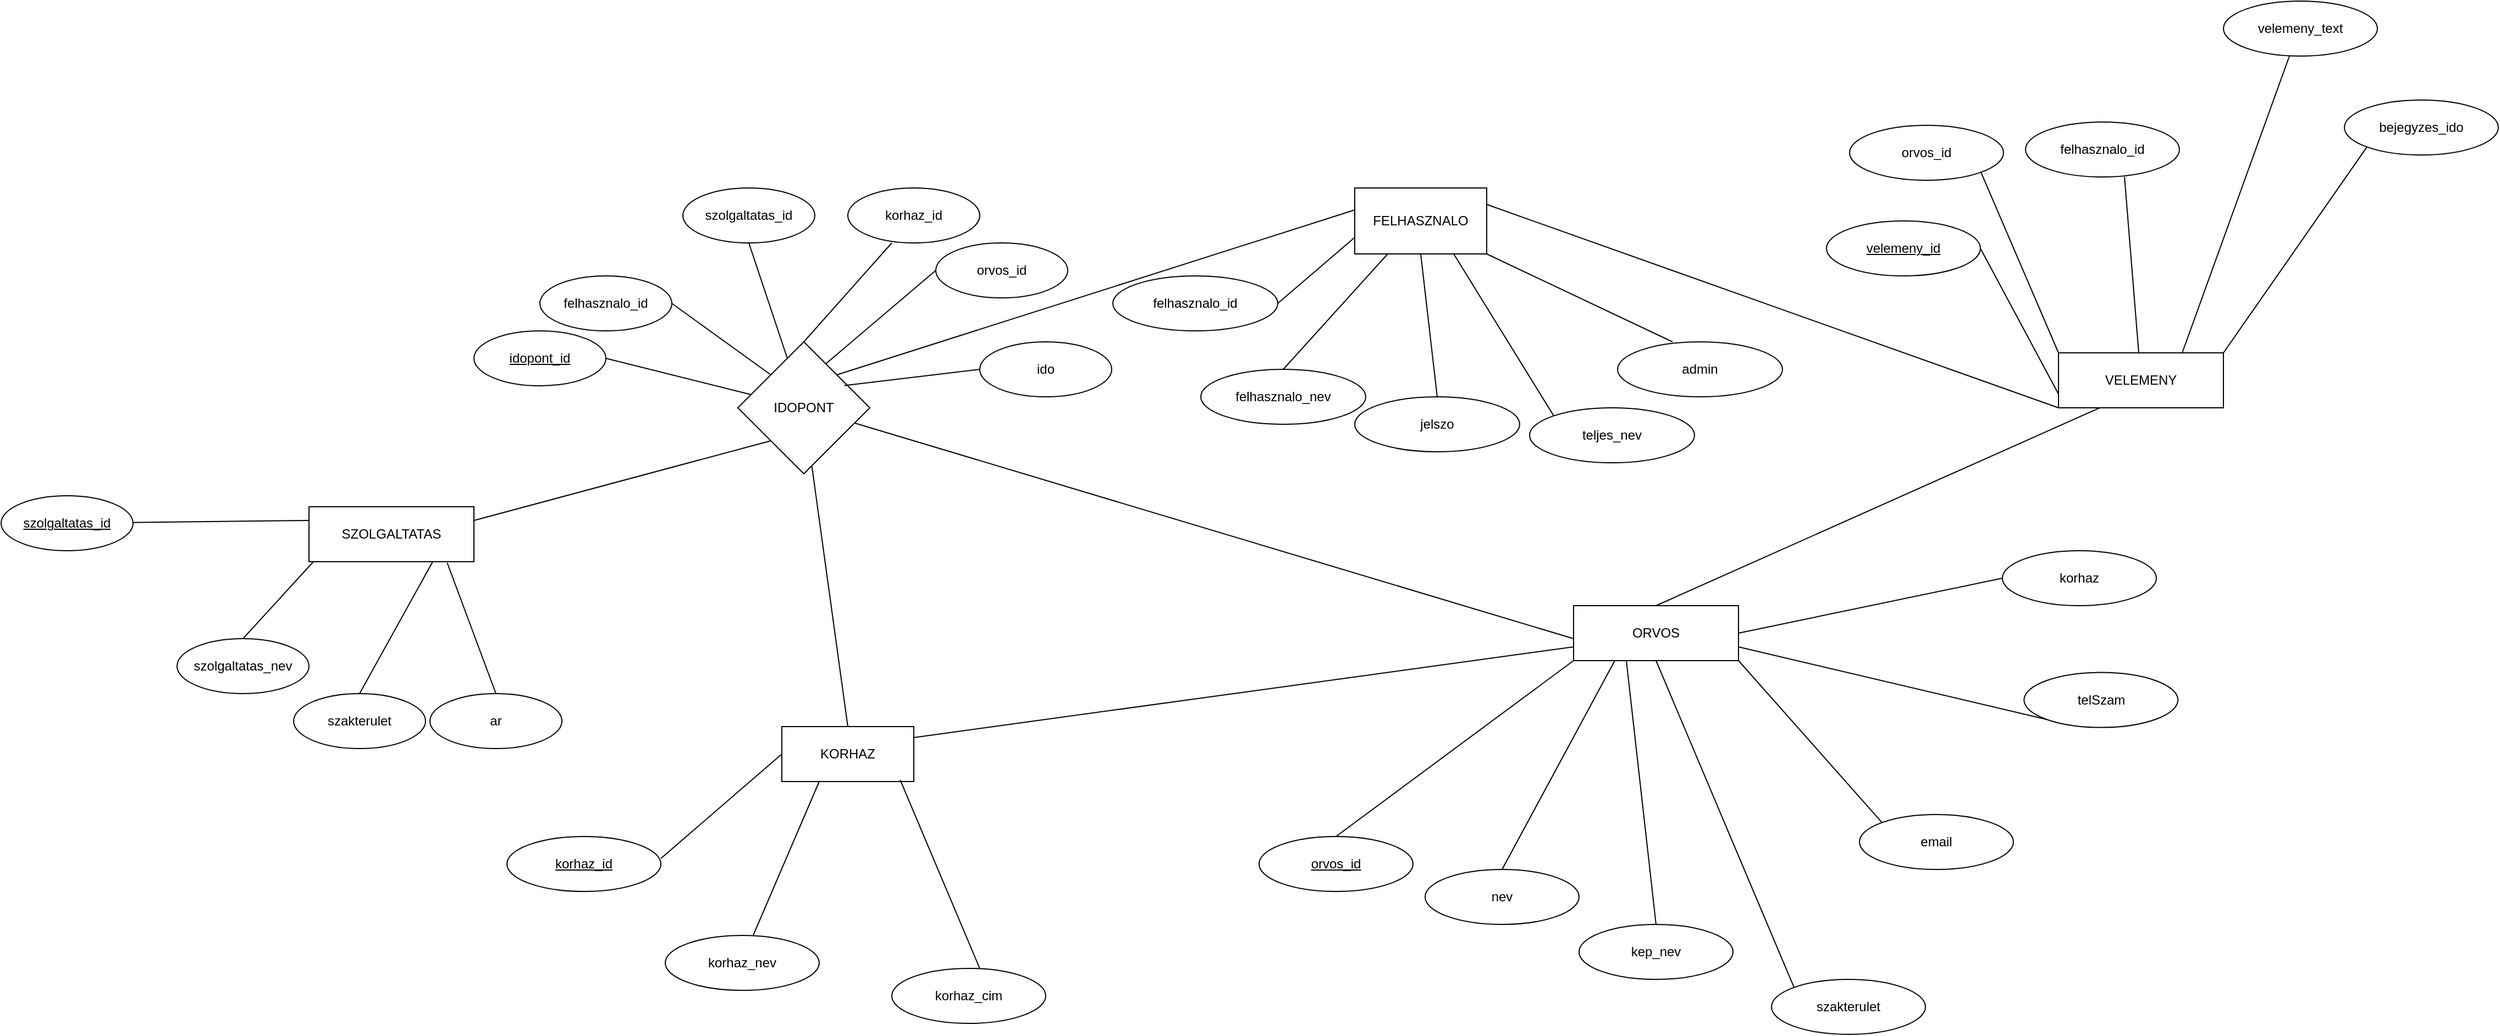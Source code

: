 <mxfile version="26.0.6">
  <diagram name="1 oldal" id="homTbI2E1GBPK-J_4SYi">
    <mxGraphModel dx="2150" dy="813" grid="1" gridSize="10" guides="1" tooltips="1" connect="1" arrows="1" fold="1" page="1" pageScale="1" pageWidth="827" pageHeight="1169" math="0" shadow="0">
      <root>
        <mxCell id="0" />
        <mxCell id="1" parent="0" />
        <mxCell id="W9U9pzRwrjz12LP2EGkp-2" value="KORHAZ" style="rounded=0;whiteSpace=wrap;html=1;" parent="1" vertex="1">
          <mxGeometry x="-20" y="1050" width="120" height="50" as="geometry" />
        </mxCell>
        <mxCell id="W9U9pzRwrjz12LP2EGkp-3" value="ORVOS" style="rounded=0;whiteSpace=wrap;html=1;" parent="1" vertex="1">
          <mxGeometry x="700" y="940" width="150" height="50" as="geometry" />
        </mxCell>
        <mxCell id="W9U9pzRwrjz12LP2EGkp-4" value="SZOLGALTATAS" style="rounded=0;whiteSpace=wrap;html=1;" parent="1" vertex="1">
          <mxGeometry x="-450" y="850" width="150" height="50" as="geometry" />
        </mxCell>
        <mxCell id="W9U9pzRwrjz12LP2EGkp-5" value="IDOPONT" style="rhombus;whiteSpace=wrap;html=1;" parent="1" vertex="1">
          <mxGeometry x="-60" y="700" width="120" height="120" as="geometry" />
        </mxCell>
        <mxCell id="W9U9pzRwrjz12LP2EGkp-6" value="nev" style="ellipse;whiteSpace=wrap;html=1;" parent="1" vertex="1">
          <mxGeometry x="565" y="1180" width="140" height="50" as="geometry" />
        </mxCell>
        <mxCell id="W9U9pzRwrjz12LP2EGkp-7" value="" style="endArrow=none;html=1;rounded=0;entryX=0.25;entryY=1;entryDx=0;entryDy=0;exitX=0.5;exitY=0;exitDx=0;exitDy=0;endFill=0;" parent="1" source="W9U9pzRwrjz12LP2EGkp-6" target="W9U9pzRwrjz12LP2EGkp-3" edge="1">
          <mxGeometry width="50" height="50" relative="1" as="geometry">
            <mxPoint x="755" y="1210" as="sourcePoint" />
            <mxPoint x="627.9" y="1095.75" as="targetPoint" />
          </mxGeometry>
        </mxCell>
        <mxCell id="W9U9pzRwrjz12LP2EGkp-8" value="kep_nev" style="ellipse;whiteSpace=wrap;html=1;" parent="1" vertex="1">
          <mxGeometry x="705" y="1230" width="140" height="50" as="geometry" />
        </mxCell>
        <mxCell id="W9U9pzRwrjz12LP2EGkp-9" value="" style="endArrow=none;html=1;rounded=0;endFill=0;entryX=0.5;entryY=0;entryDx=0;entryDy=0;" parent="1" target="W9U9pzRwrjz12LP2EGkp-8" edge="1">
          <mxGeometry width="50" height="50" relative="1" as="geometry">
            <mxPoint x="748" y="990" as="sourcePoint" />
            <mxPoint x="660" y="770" as="targetPoint" />
          </mxGeometry>
        </mxCell>
        <mxCell id="W9U9pzRwrjz12LP2EGkp-11" value="szakterulet" style="ellipse;whiteSpace=wrap;html=1;" parent="1" vertex="1">
          <mxGeometry x="880" y="1280" width="140" height="50" as="geometry" />
        </mxCell>
        <mxCell id="W9U9pzRwrjz12LP2EGkp-12" value="" style="endArrow=none;html=1;rounded=0;exitX=0;exitY=0;exitDx=0;exitDy=0;endFill=0;entryX=0.5;entryY=1;entryDx=0;entryDy=0;" parent="1" source="W9U9pzRwrjz12LP2EGkp-11" edge="1" target="W9U9pzRwrjz12LP2EGkp-3">
          <mxGeometry width="50" height="50" relative="1" as="geometry">
            <mxPoint x="755" y="860" as="sourcePoint" />
            <mxPoint x="750" y="940" as="targetPoint" />
          </mxGeometry>
        </mxCell>
        <mxCell id="W9U9pzRwrjz12LP2EGkp-13" value="email" style="ellipse;whiteSpace=wrap;html=1;" parent="1" vertex="1">
          <mxGeometry x="960" y="1130" width="140" height="50" as="geometry" />
        </mxCell>
        <mxCell id="W9U9pzRwrjz12LP2EGkp-14" value="" style="endArrow=none;html=1;rounded=0;entryX=1;entryY=1;entryDx=0;entryDy=0;exitX=0;exitY=0;exitDx=0;exitDy=0;endFill=0;" parent="1" source="W9U9pzRwrjz12LP2EGkp-13" target="W9U9pzRwrjz12LP2EGkp-3" edge="1">
          <mxGeometry width="50" height="50" relative="1" as="geometry">
            <mxPoint x="820" y="872.5" as="sourcePoint" />
            <mxPoint x="970" y="905" as="targetPoint" />
          </mxGeometry>
        </mxCell>
        <mxCell id="W9U9pzRwrjz12LP2EGkp-15" value="telSzam" style="ellipse;whiteSpace=wrap;html=1;" parent="1" vertex="1">
          <mxGeometry x="1109.65" y="1000.8" width="140" height="50" as="geometry" />
        </mxCell>
        <mxCell id="W9U9pzRwrjz12LP2EGkp-16" value="" style="endArrow=none;html=1;rounded=0;entryX=0;entryY=1;entryDx=0;entryDy=0;exitX=1;exitY=0.75;exitDx=0;exitDy=0;endFill=0;" parent="1" source="W9U9pzRwrjz12LP2EGkp-3" target="W9U9pzRwrjz12LP2EGkp-15" edge="1">
          <mxGeometry width="50" height="50" relative="1" as="geometry">
            <mxPoint x="930.0" y="1150" as="sourcePoint" />
            <mxPoint x="1019.65" y="1272.8" as="targetPoint" />
          </mxGeometry>
        </mxCell>
        <mxCell id="W9U9pzRwrjz12LP2EGkp-20" value="korhaz" style="ellipse;whiteSpace=wrap;html=1;" parent="1" vertex="1">
          <mxGeometry x="1090" y="890" width="140" height="50" as="geometry" />
        </mxCell>
        <mxCell id="W9U9pzRwrjz12LP2EGkp-21" value="" style="endArrow=none;html=1;rounded=0;entryX=0;entryY=0.5;entryDx=0;entryDy=0;endFill=0;exitX=1;exitY=0.5;exitDx=0;exitDy=0;" parent="1" source="W9U9pzRwrjz12LP2EGkp-3" target="W9U9pzRwrjz12LP2EGkp-20" edge="1">
          <mxGeometry width="50" height="50" relative="1" as="geometry">
            <mxPoint x="823" y="990" as="sourcePoint" />
            <mxPoint x="900" y="1120" as="targetPoint" />
          </mxGeometry>
        </mxCell>
        <mxCell id="W9U9pzRwrjz12LP2EGkp-22" value="&lt;u&gt;orvos_id&lt;/u&gt;" style="ellipse;whiteSpace=wrap;html=1;" parent="1" vertex="1">
          <mxGeometry x="414" y="1150" width="140" height="50" as="geometry" />
        </mxCell>
        <mxCell id="W9U9pzRwrjz12LP2EGkp-23" value="" style="endArrow=none;html=1;rounded=0;entryX=0.5;entryY=0;entryDx=0;entryDy=0;exitX=0;exitY=1;exitDx=0;exitDy=0;endFill=0;" parent="1" source="W9U9pzRwrjz12LP2EGkp-3" target="W9U9pzRwrjz12LP2EGkp-22" edge="1">
          <mxGeometry width="50" height="50" relative="1" as="geometry">
            <mxPoint x="840" y="1320" as="sourcePoint" />
            <mxPoint x="720" y="1287.5" as="targetPoint" />
          </mxGeometry>
        </mxCell>
        <mxCell id="W9U9pzRwrjz12LP2EGkp-24" value="VELEMENY" style="rounded=0;whiteSpace=wrap;html=1;" parent="1" vertex="1">
          <mxGeometry x="1141" y="710" width="150" height="50" as="geometry" />
        </mxCell>
        <mxCell id="W9U9pzRwrjz12LP2EGkp-25" value="&lt;u&gt;velemeny_id&lt;/u&gt;" style="ellipse;whiteSpace=wrap;html=1;" parent="1" vertex="1">
          <mxGeometry x="930" y="590" width="140" height="50" as="geometry" />
        </mxCell>
        <mxCell id="W9U9pzRwrjz12LP2EGkp-26" value="" style="endArrow=none;html=1;rounded=0;entryX=1;entryY=0.5;entryDx=0;entryDy=0;exitX=0;exitY=0.75;exitDx=0;exitDy=0;endFill=0;" parent="1" source="W9U9pzRwrjz12LP2EGkp-24" edge="1" target="W9U9pzRwrjz12LP2EGkp-25">
          <mxGeometry width="50" height="50" relative="1" as="geometry">
            <mxPoint x="1231" y="775" as="sourcePoint" />
            <mxPoint x="1091" y="790" as="targetPoint" />
          </mxGeometry>
        </mxCell>
        <mxCell id="W9U9pzRwrjz12LP2EGkp-27" value="orvos_id" style="ellipse;whiteSpace=wrap;html=1;" parent="1" vertex="1">
          <mxGeometry x="951" y="503" width="140" height="50" as="geometry" />
        </mxCell>
        <mxCell id="W9U9pzRwrjz12LP2EGkp-28" value="" style="endArrow=none;html=1;rounded=0;exitX=0;exitY=0;exitDx=0;exitDy=0;endFill=0;entryX=1;entryY=1;entryDx=0;entryDy=0;" parent="1" source="W9U9pzRwrjz12LP2EGkp-24" edge="1" target="W9U9pzRwrjz12LP2EGkp-27">
          <mxGeometry width="50" height="50" relative="1" as="geometry">
            <mxPoint x="1251" y="808" as="sourcePoint" />
            <mxPoint x="1061" y="550" as="targetPoint" />
          </mxGeometry>
        </mxCell>
        <mxCell id="W9U9pzRwrjz12LP2EGkp-29" value="velemeny_text" style="ellipse;whiteSpace=wrap;html=1;" parent="1" vertex="1">
          <mxGeometry x="1291" y="390" width="140" height="50" as="geometry" />
        </mxCell>
        <mxCell id="W9U9pzRwrjz12LP2EGkp-30" value="" style="endArrow=none;html=1;rounded=0;exitX=0.75;exitY=0;exitDx=0;exitDy=0;endFill=0;" parent="1" source="W9U9pzRwrjz12LP2EGkp-24" edge="1">
          <mxGeometry width="50" height="50" relative="1" as="geometry">
            <mxPoint x="1369" y="830" as="sourcePoint" />
            <mxPoint x="1351" y="440" as="targetPoint" />
          </mxGeometry>
        </mxCell>
        <mxCell id="W9U9pzRwrjz12LP2EGkp-33" value="&lt;u&gt;korhaz_id&lt;/u&gt;" style="ellipse;whiteSpace=wrap;html=1;" parent="1" vertex="1">
          <mxGeometry x="-270" y="1150" width="140" height="50" as="geometry" />
        </mxCell>
        <mxCell id="W9U9pzRwrjz12LP2EGkp-34" value="" style="endArrow=none;html=1;rounded=0;entryX=0.5;entryY=0;entryDx=0;entryDy=0;exitX=0;exitY=0.5;exitDx=0;exitDy=0;endFill=0;" parent="1" source="W9U9pzRwrjz12LP2EGkp-2" edge="1">
          <mxGeometry width="50" height="50" relative="1" as="geometry">
            <mxPoint x="-20" y="1203" as="sourcePoint" />
            <mxPoint x="-130" y="1170" as="targetPoint" />
          </mxGeometry>
        </mxCell>
        <mxCell id="W9U9pzRwrjz12LP2EGkp-35" value="korhaz_nev" style="ellipse;whiteSpace=wrap;html=1;" parent="1" vertex="1">
          <mxGeometry x="-126" y="1240" width="140" height="50" as="geometry" />
        </mxCell>
        <mxCell id="W9U9pzRwrjz12LP2EGkp-36" value="" style="endArrow=none;html=1;rounded=0;entryX=0.571;entryY=0;entryDx=0;entryDy=0;exitX=0;exitY=0.5;exitDx=0;exitDy=0;endFill=0;entryPerimeter=0;" parent="1" target="W9U9pzRwrjz12LP2EGkp-35" edge="1">
          <mxGeometry width="50" height="50" relative="1" as="geometry">
            <mxPoint x="14" y="1100" as="sourcePoint" />
            <mxPoint x="-96" y="1195" as="targetPoint" />
          </mxGeometry>
        </mxCell>
        <mxCell id="W9U9pzRwrjz12LP2EGkp-37" value="korhaz_cim" style="ellipse;whiteSpace=wrap;html=1;" parent="1" vertex="1">
          <mxGeometry x="80" y="1270" width="140" height="50" as="geometry" />
        </mxCell>
        <mxCell id="W9U9pzRwrjz12LP2EGkp-38" value="" style="endArrow=none;html=1;rounded=0;entryX=0.571;entryY=0;entryDx=0;entryDy=0;exitX=0.897;exitY=0.971;exitDx=0;exitDy=0;endFill=0;entryPerimeter=0;exitPerimeter=0;" parent="1" source="W9U9pzRwrjz12LP2EGkp-2" target="W9U9pzRwrjz12LP2EGkp-37" edge="1">
          <mxGeometry width="50" height="50" relative="1" as="geometry">
            <mxPoint x="172" y="1130" as="sourcePoint" />
            <mxPoint x="154" y="1265" as="targetPoint" />
          </mxGeometry>
        </mxCell>
        <mxCell id="W9U9pzRwrjz12LP2EGkp-39" value="&lt;u&gt;szolgaltatas_id&lt;/u&gt;" style="ellipse;whiteSpace=wrap;html=1;" parent="1" vertex="1">
          <mxGeometry x="-730" y="840" width="120" height="50" as="geometry" />
        </mxCell>
        <mxCell id="W9U9pzRwrjz12LP2EGkp-40" value="" style="endArrow=none;html=1;rounded=0;exitX=0;exitY=0.25;exitDx=0;exitDy=0;endFill=0;" parent="1" source="W9U9pzRwrjz12LP2EGkp-4" target="W9U9pzRwrjz12LP2EGkp-39" edge="1">
          <mxGeometry width="50" height="50" relative="1" as="geometry">
            <mxPoint x="-610" y="779" as="sourcePoint" />
            <mxPoint x="-592" y="910" as="targetPoint" />
          </mxGeometry>
        </mxCell>
        <mxCell id="W9U9pzRwrjz12LP2EGkp-41" value="szolgaltatas_nev" style="ellipse;whiteSpace=wrap;html=1;" parent="1" vertex="1">
          <mxGeometry x="-570" y="970" width="120" height="50" as="geometry" />
        </mxCell>
        <mxCell id="W9U9pzRwrjz12LP2EGkp-42" value="" style="endArrow=none;html=1;rounded=0;exitX=0;exitY=0.25;exitDx=0;exitDy=0;endFill=0;entryX=0.5;entryY=0;entryDx=0;entryDy=0;" parent="1" target="W9U9pzRwrjz12LP2EGkp-41" edge="1">
          <mxGeometry width="50" height="50" relative="1" as="geometry">
            <mxPoint x="-446" y="900" as="sourcePoint" />
            <mxPoint x="-574" y="954" as="targetPoint" />
          </mxGeometry>
        </mxCell>
        <mxCell id="W9U9pzRwrjz12LP2EGkp-43" value="ar" style="ellipse;whiteSpace=wrap;html=1;" parent="1" vertex="1">
          <mxGeometry x="-340" y="1020" width="120" height="50" as="geometry" />
        </mxCell>
        <mxCell id="W9U9pzRwrjz12LP2EGkp-44" value="" style="endArrow=none;html=1;rounded=0;endFill=0;entryX=0.5;entryY=0;entryDx=0;entryDy=0;exitX=0.838;exitY=1.02;exitDx=0;exitDy=0;exitPerimeter=0;" parent="1" source="W9U9pzRwrjz12LP2EGkp-4" target="W9U9pzRwrjz12LP2EGkp-43" edge="1">
          <mxGeometry width="50" height="50" relative="1" as="geometry">
            <mxPoint x="-330" y="910" as="sourcePoint" />
            <mxPoint x="-317" y="990" as="targetPoint" />
          </mxGeometry>
        </mxCell>
        <mxCell id="W9U9pzRwrjz12LP2EGkp-47" value="szakterulet" style="ellipse;whiteSpace=wrap;html=1;" parent="1" vertex="1">
          <mxGeometry x="-464" y="1020" width="120" height="50" as="geometry" />
        </mxCell>
        <mxCell id="W9U9pzRwrjz12LP2EGkp-48" value="" style="endArrow=none;html=1;rounded=0;exitX=0.75;exitY=1;exitDx=0;exitDy=0;endFill=0;entryX=0.5;entryY=0;entryDx=0;entryDy=0;" parent="1" source="W9U9pzRwrjz12LP2EGkp-4" target="W9U9pzRwrjz12LP2EGkp-47" edge="1">
          <mxGeometry width="50" height="50" relative="1" as="geometry">
            <mxPoint x="-340" y="950" as="sourcePoint" />
            <mxPoint x="-468" y="1004" as="targetPoint" />
          </mxGeometry>
        </mxCell>
        <mxCell id="W9U9pzRwrjz12LP2EGkp-49" value="felhasznalo_id" style="ellipse;whiteSpace=wrap;html=1;" parent="1" vertex="1">
          <mxGeometry x="-240" y="640" width="120" height="50" as="geometry" />
        </mxCell>
        <mxCell id="W9U9pzRwrjz12LP2EGkp-50" value="" style="endArrow=none;html=1;rounded=0;entryX=0.5;entryY=0;entryDx=0;entryDy=0;exitX=0;exitY=0;exitDx=0;exitDy=0;endFill=0;" parent="1" source="W9U9pzRwrjz12LP2EGkp-5" edge="1">
          <mxGeometry width="50" height="50" relative="1" as="geometry">
            <mxPoint x="-10" y="570" as="sourcePoint" />
            <mxPoint x="-120" y="665" as="targetPoint" />
          </mxGeometry>
        </mxCell>
        <mxCell id="W9U9pzRwrjz12LP2EGkp-51" value="szolgaltatas_id" style="ellipse;whiteSpace=wrap;html=1;" parent="1" vertex="1">
          <mxGeometry x="-110" y="560" width="120" height="50" as="geometry" />
        </mxCell>
        <mxCell id="W9U9pzRwrjz12LP2EGkp-52" value="" style="endArrow=none;html=1;rounded=0;entryX=0.5;entryY=1;entryDx=0;entryDy=0;endFill=0;" parent="1" source="W9U9pzRwrjz12LP2EGkp-5" target="W9U9pzRwrjz12LP2EGkp-51" edge="1">
          <mxGeometry width="50" height="50" relative="1" as="geometry">
            <mxPoint x="15" y="595.0" as="sourcePoint" />
            <mxPoint x="-90" y="610" as="targetPoint" />
          </mxGeometry>
        </mxCell>
        <mxCell id="W9U9pzRwrjz12LP2EGkp-53" value="korhaz_id" style="ellipse;whiteSpace=wrap;html=1;" parent="1" vertex="1">
          <mxGeometry x="40" y="560" width="120" height="50" as="geometry" />
        </mxCell>
        <mxCell id="W9U9pzRwrjz12LP2EGkp-54" value="" style="endArrow=none;html=1;rounded=0;entryX=0.5;entryY=0;entryDx=0;entryDy=0;exitX=0;exitY=1;exitDx=0;exitDy=0;endFill=0;" parent="1" target="W9U9pzRwrjz12LP2EGkp-5" edge="1">
          <mxGeometry width="50" height="50" relative="1" as="geometry">
            <mxPoint x="80" y="610.0" as="sourcePoint" />
            <mxPoint x="-40" y="670" as="targetPoint" />
          </mxGeometry>
        </mxCell>
        <mxCell id="W9U9pzRwrjz12LP2EGkp-55" value="orvos_id" style="ellipse;whiteSpace=wrap;html=1;" parent="1" vertex="1">
          <mxGeometry x="120" y="610" width="120" height="50" as="geometry" />
        </mxCell>
        <mxCell id="W9U9pzRwrjz12LP2EGkp-56" value="" style="endArrow=none;html=1;rounded=0;entryX=0.5;entryY=0;entryDx=0;entryDy=0;exitX=0;exitY=0.5;exitDx=0;exitDy=0;endFill=0;" parent="1" source="W9U9pzRwrjz12LP2EGkp-55" edge="1">
          <mxGeometry width="50" height="50" relative="1" as="geometry">
            <mxPoint x="110" y="785" as="sourcePoint" />
            <mxPoint x="20" y="720" as="targetPoint" />
          </mxGeometry>
        </mxCell>
        <mxCell id="W9U9pzRwrjz12LP2EGkp-57" value="ido" style="ellipse;whiteSpace=wrap;html=1;" parent="1" vertex="1">
          <mxGeometry x="160" y="700" width="120" height="50" as="geometry" />
        </mxCell>
        <mxCell id="W9U9pzRwrjz12LP2EGkp-58" value="" style="endArrow=none;html=1;rounded=0;entryX=0.807;entryY=0.331;entryDx=0;entryDy=0;exitX=0;exitY=0.5;exitDx=0;exitDy=0;endFill=0;entryPerimeter=0;" parent="1" source="W9U9pzRwrjz12LP2EGkp-57" target="W9U9pzRwrjz12LP2EGkp-5" edge="1">
          <mxGeometry width="50" height="50" relative="1" as="geometry">
            <mxPoint x="120" y="770" as="sourcePoint" />
            <mxPoint x="70" y="710" as="targetPoint" />
          </mxGeometry>
        </mxCell>
        <mxCell id="W9U9pzRwrjz12LP2EGkp-59" value="" style="endArrow=none;html=1;rounded=0;entryX=0;entryY=1;entryDx=0;entryDy=0;endFill=0;exitX=1;exitY=0.25;exitDx=0;exitDy=0;" parent="1" source="W9U9pzRwrjz12LP2EGkp-4" target="W9U9pzRwrjz12LP2EGkp-5" edge="1">
          <mxGeometry width="50" height="50" relative="1" as="geometry">
            <mxPoint x="-32.5" y="940" as="sourcePoint" />
            <mxPoint x="-32.5" y="785" as="targetPoint" />
          </mxGeometry>
        </mxCell>
        <mxCell id="W9U9pzRwrjz12LP2EGkp-60" value="" style="endArrow=none;html=1;rounded=0;endFill=0;exitX=0.5;exitY=0;exitDx=0;exitDy=0;" parent="1" source="W9U9pzRwrjz12LP2EGkp-2" target="W9U9pzRwrjz12LP2EGkp-5" edge="1">
          <mxGeometry width="50" height="50" relative="1" as="geometry">
            <mxPoint x="40" y="1040" as="sourcePoint" />
            <mxPoint x="500" y="937" as="targetPoint" />
          </mxGeometry>
        </mxCell>
        <mxCell id="W9U9pzRwrjz12LP2EGkp-61" value="" style="endArrow=none;html=1;rounded=0;exitX=0;exitY=0.25;exitDx=0;exitDy=0;endFill=0;" parent="1" target="W9U9pzRwrjz12LP2EGkp-5" edge="1">
          <mxGeometry width="50" height="50" relative="1" as="geometry">
            <mxPoint x="700" y="970" as="sourcePoint" />
            <mxPoint x="470" y="920" as="targetPoint" />
          </mxGeometry>
        </mxCell>
        <mxCell id="W9U9pzRwrjz12LP2EGkp-62" value="" style="endArrow=none;html=1;rounded=0;exitX=0.643;exitY=1;exitDx=0;exitDy=0;endFill=0;exitPerimeter=0;" parent="1" target="W9U9pzRwrjz12LP2EGkp-24" edge="1" source="GNEa4VLdTdympGEqwqRf-13">
          <mxGeometry width="50" height="50" relative="1" as="geometry">
            <mxPoint x="1249" y="600" as="sourcePoint" />
            <mxPoint x="1191" y="680" as="targetPoint" />
          </mxGeometry>
        </mxCell>
        <mxCell id="_yzicfzb6cOsaL2AJhfv-1" value="" style="endArrow=none;html=1;rounded=0;entryX=0;entryY=0.75;entryDx=0;entryDy=0;" parent="1" target="W9U9pzRwrjz12LP2EGkp-3" edge="1">
          <mxGeometry width="50" height="50" relative="1" as="geometry">
            <mxPoint x="100" y="1060" as="sourcePoint" />
            <mxPoint x="150" y="1010" as="targetPoint" />
          </mxGeometry>
        </mxCell>
        <mxCell id="_yzicfzb6cOsaL2AJhfv-2" value="bejegyzes_ido" style="ellipse;whiteSpace=wrap;html=1;" parent="1" vertex="1">
          <mxGeometry x="1401" y="480" width="140" height="50" as="geometry" />
        </mxCell>
        <mxCell id="_yzicfzb6cOsaL2AJhfv-3" value="" style="endArrow=none;html=1;rounded=0;entryX=0;entryY=1;entryDx=0;entryDy=0;exitX=1;exitY=0;exitDx=0;exitDy=0;endFill=0;" parent="1" target="_yzicfzb6cOsaL2AJhfv-2" edge="1" source="W9U9pzRwrjz12LP2EGkp-24">
          <mxGeometry width="50" height="50" relative="1" as="geometry">
            <mxPoint x="1302" y="730" as="sourcePoint" />
            <mxPoint x="1320" y="861" as="targetPoint" />
          </mxGeometry>
        </mxCell>
        <mxCell id="_yzicfzb6cOsaL2AJhfv-5" value="&lt;u&gt;idopont_id&lt;/u&gt;" style="ellipse;whiteSpace=wrap;html=1;" parent="1" vertex="1">
          <mxGeometry x="-300" y="690" width="120" height="50" as="geometry" />
        </mxCell>
        <mxCell id="_yzicfzb6cOsaL2AJhfv-6" value="" style="endArrow=none;html=1;rounded=0;entryX=0.5;entryY=0;entryDx=0;entryDy=0;endFill=0;" parent="1" source="W9U9pzRwrjz12LP2EGkp-5" edge="1">
          <mxGeometry width="50" height="50" relative="1" as="geometry">
            <mxPoint x="-90" y="780" as="sourcePoint" />
            <mxPoint x="-180" y="715" as="targetPoint" />
          </mxGeometry>
        </mxCell>
        <mxCell id="GNEa4VLdTdympGEqwqRf-1" value="FELHASZNALO" style="rounded=0;whiteSpace=wrap;html=1;" vertex="1" parent="1">
          <mxGeometry x="501" y="560" width="120" height="60" as="geometry" />
        </mxCell>
        <mxCell id="GNEa4VLdTdympGEqwqRf-2" value="felhasznalo_id" style="ellipse;whiteSpace=wrap;html=1;" vertex="1" parent="1">
          <mxGeometry x="281" y="640" width="150" height="50" as="geometry" />
        </mxCell>
        <mxCell id="GNEa4VLdTdympGEqwqRf-3" value="" style="endArrow=none;html=1;rounded=0;entryX=0;entryY=0.75;entryDx=0;entryDy=0;exitX=1;exitY=0.5;exitDx=0;exitDy=0;" edge="1" parent="1" source="GNEa4VLdTdympGEqwqRf-2" target="GNEa4VLdTdympGEqwqRf-1">
          <mxGeometry width="50" height="50" relative="1" as="geometry">
            <mxPoint x="491" y="710" as="sourcePoint" />
            <mxPoint x="951" y="880" as="targetPoint" />
          </mxGeometry>
        </mxCell>
        <mxCell id="GNEa4VLdTdympGEqwqRf-4" value="felhasznalo_nev" style="ellipse;whiteSpace=wrap;html=1;" vertex="1" parent="1">
          <mxGeometry x="361" y="725" width="150" height="50" as="geometry" />
        </mxCell>
        <mxCell id="GNEa4VLdTdympGEqwqRf-5" value="" style="endArrow=none;html=1;rounded=0;entryX=0.25;entryY=1;entryDx=0;entryDy=0;exitX=0.5;exitY=0;exitDx=0;exitDy=0;" edge="1" parent="1" source="GNEa4VLdTdympGEqwqRf-4" target="GNEa4VLdTdympGEqwqRf-1">
          <mxGeometry width="50" height="50" relative="1" as="geometry">
            <mxPoint x="571" y="795" as="sourcePoint" />
            <mxPoint x="581" y="690" as="targetPoint" />
          </mxGeometry>
        </mxCell>
        <mxCell id="GNEa4VLdTdympGEqwqRf-6" value="jelszo" style="ellipse;whiteSpace=wrap;html=1;" vertex="1" parent="1">
          <mxGeometry x="501" y="750" width="150" height="50" as="geometry" />
        </mxCell>
        <mxCell id="GNEa4VLdTdympGEqwqRf-8" value="" style="endArrow=none;html=1;rounded=0;entryX=0.5;entryY=1;entryDx=0;entryDy=0;exitX=0.5;exitY=0;exitDx=0;exitDy=0;" edge="1" parent="1" source="GNEa4VLdTdympGEqwqRf-6" target="GNEa4VLdTdympGEqwqRf-1">
          <mxGeometry width="50" height="50" relative="1" as="geometry">
            <mxPoint x="621" y="725" as="sourcePoint" />
            <mxPoint x="716" y="620" as="targetPoint" />
          </mxGeometry>
        </mxCell>
        <mxCell id="GNEa4VLdTdympGEqwqRf-9" value="teljes_nev" style="ellipse;whiteSpace=wrap;html=1;" vertex="1" parent="1">
          <mxGeometry x="660" y="760" width="150" height="50" as="geometry" />
        </mxCell>
        <mxCell id="GNEa4VLdTdympGEqwqRf-10" value="" style="endArrow=none;html=1;rounded=0;entryX=0.75;entryY=1;entryDx=0;entryDy=0;exitX=0;exitY=0;exitDx=0;exitDy=0;" edge="1" parent="1" source="GNEa4VLdTdympGEqwqRf-9" target="GNEa4VLdTdympGEqwqRf-1">
          <mxGeometry width="50" height="50" relative="1" as="geometry">
            <mxPoint x="771" y="663" as="sourcePoint" />
            <mxPoint x="759" y="560" as="targetPoint" />
          </mxGeometry>
        </mxCell>
        <mxCell id="GNEa4VLdTdympGEqwqRf-11" value="" style="endArrow=none;html=1;rounded=0;entryX=0;entryY=0.5;entryDx=0;entryDy=0;exitX=1;exitY=1;exitDx=0;exitDy=0;" edge="1" parent="1" source="GNEa4VLdTdympGEqwqRf-1">
          <mxGeometry width="50" height="50" relative="1" as="geometry">
            <mxPoint x="610" y="675" as="sourcePoint" />
            <mxPoint x="790.0" y="700" as="targetPoint" />
          </mxGeometry>
        </mxCell>
        <mxCell id="GNEa4VLdTdympGEqwqRf-12" value="admin" style="ellipse;whiteSpace=wrap;html=1;" vertex="1" parent="1">
          <mxGeometry x="740" y="700" width="150" height="50" as="geometry" />
        </mxCell>
        <mxCell id="GNEa4VLdTdympGEqwqRf-13" value="felhasznalo_id" style="ellipse;whiteSpace=wrap;html=1;" vertex="1" parent="1">
          <mxGeometry x="1111" y="500" width="140" height="50" as="geometry" />
        </mxCell>
        <mxCell id="GNEa4VLdTdympGEqwqRf-14" value="" style="endArrow=none;html=1;rounded=0;exitX=0.5;exitY=0;exitDx=0;exitDy=0;endFill=0;entryX=0.25;entryY=1;entryDx=0;entryDy=0;" edge="1" parent="1" target="W9U9pzRwrjz12LP2EGkp-24" source="W9U9pzRwrjz12LP2EGkp-3">
          <mxGeometry width="50" height="50" relative="1" as="geometry">
            <mxPoint x="792.5" y="910" as="sourcePoint" />
            <mxPoint x="950" y="770" as="targetPoint" />
          </mxGeometry>
        </mxCell>
        <mxCell id="GNEa4VLdTdympGEqwqRf-15" value="" style="endArrow=none;html=1;rounded=0;entryX=0;entryY=0.75;entryDx=0;entryDy=0;exitX=1;exitY=0;exitDx=0;exitDy=0;" edge="1" parent="1" source="W9U9pzRwrjz12LP2EGkp-5">
          <mxGeometry width="50" height="50" relative="1" as="geometry">
            <mxPoint x="431" y="640" as="sourcePoint" />
            <mxPoint x="501" y="580" as="targetPoint" />
          </mxGeometry>
        </mxCell>
        <mxCell id="GNEa4VLdTdympGEqwqRf-16" value="" style="endArrow=none;html=1;rounded=0;entryX=0;entryY=0.75;entryDx=0;entryDy=0;exitX=1;exitY=0.25;exitDx=0;exitDy=0;" edge="1" parent="1" source="GNEa4VLdTdympGEqwqRf-1">
          <mxGeometry width="50" height="50" relative="1" as="geometry">
            <mxPoint x="670" y="910" as="sourcePoint" />
            <mxPoint x="1141" y="760" as="targetPoint" />
          </mxGeometry>
        </mxCell>
      </root>
    </mxGraphModel>
  </diagram>
</mxfile>
